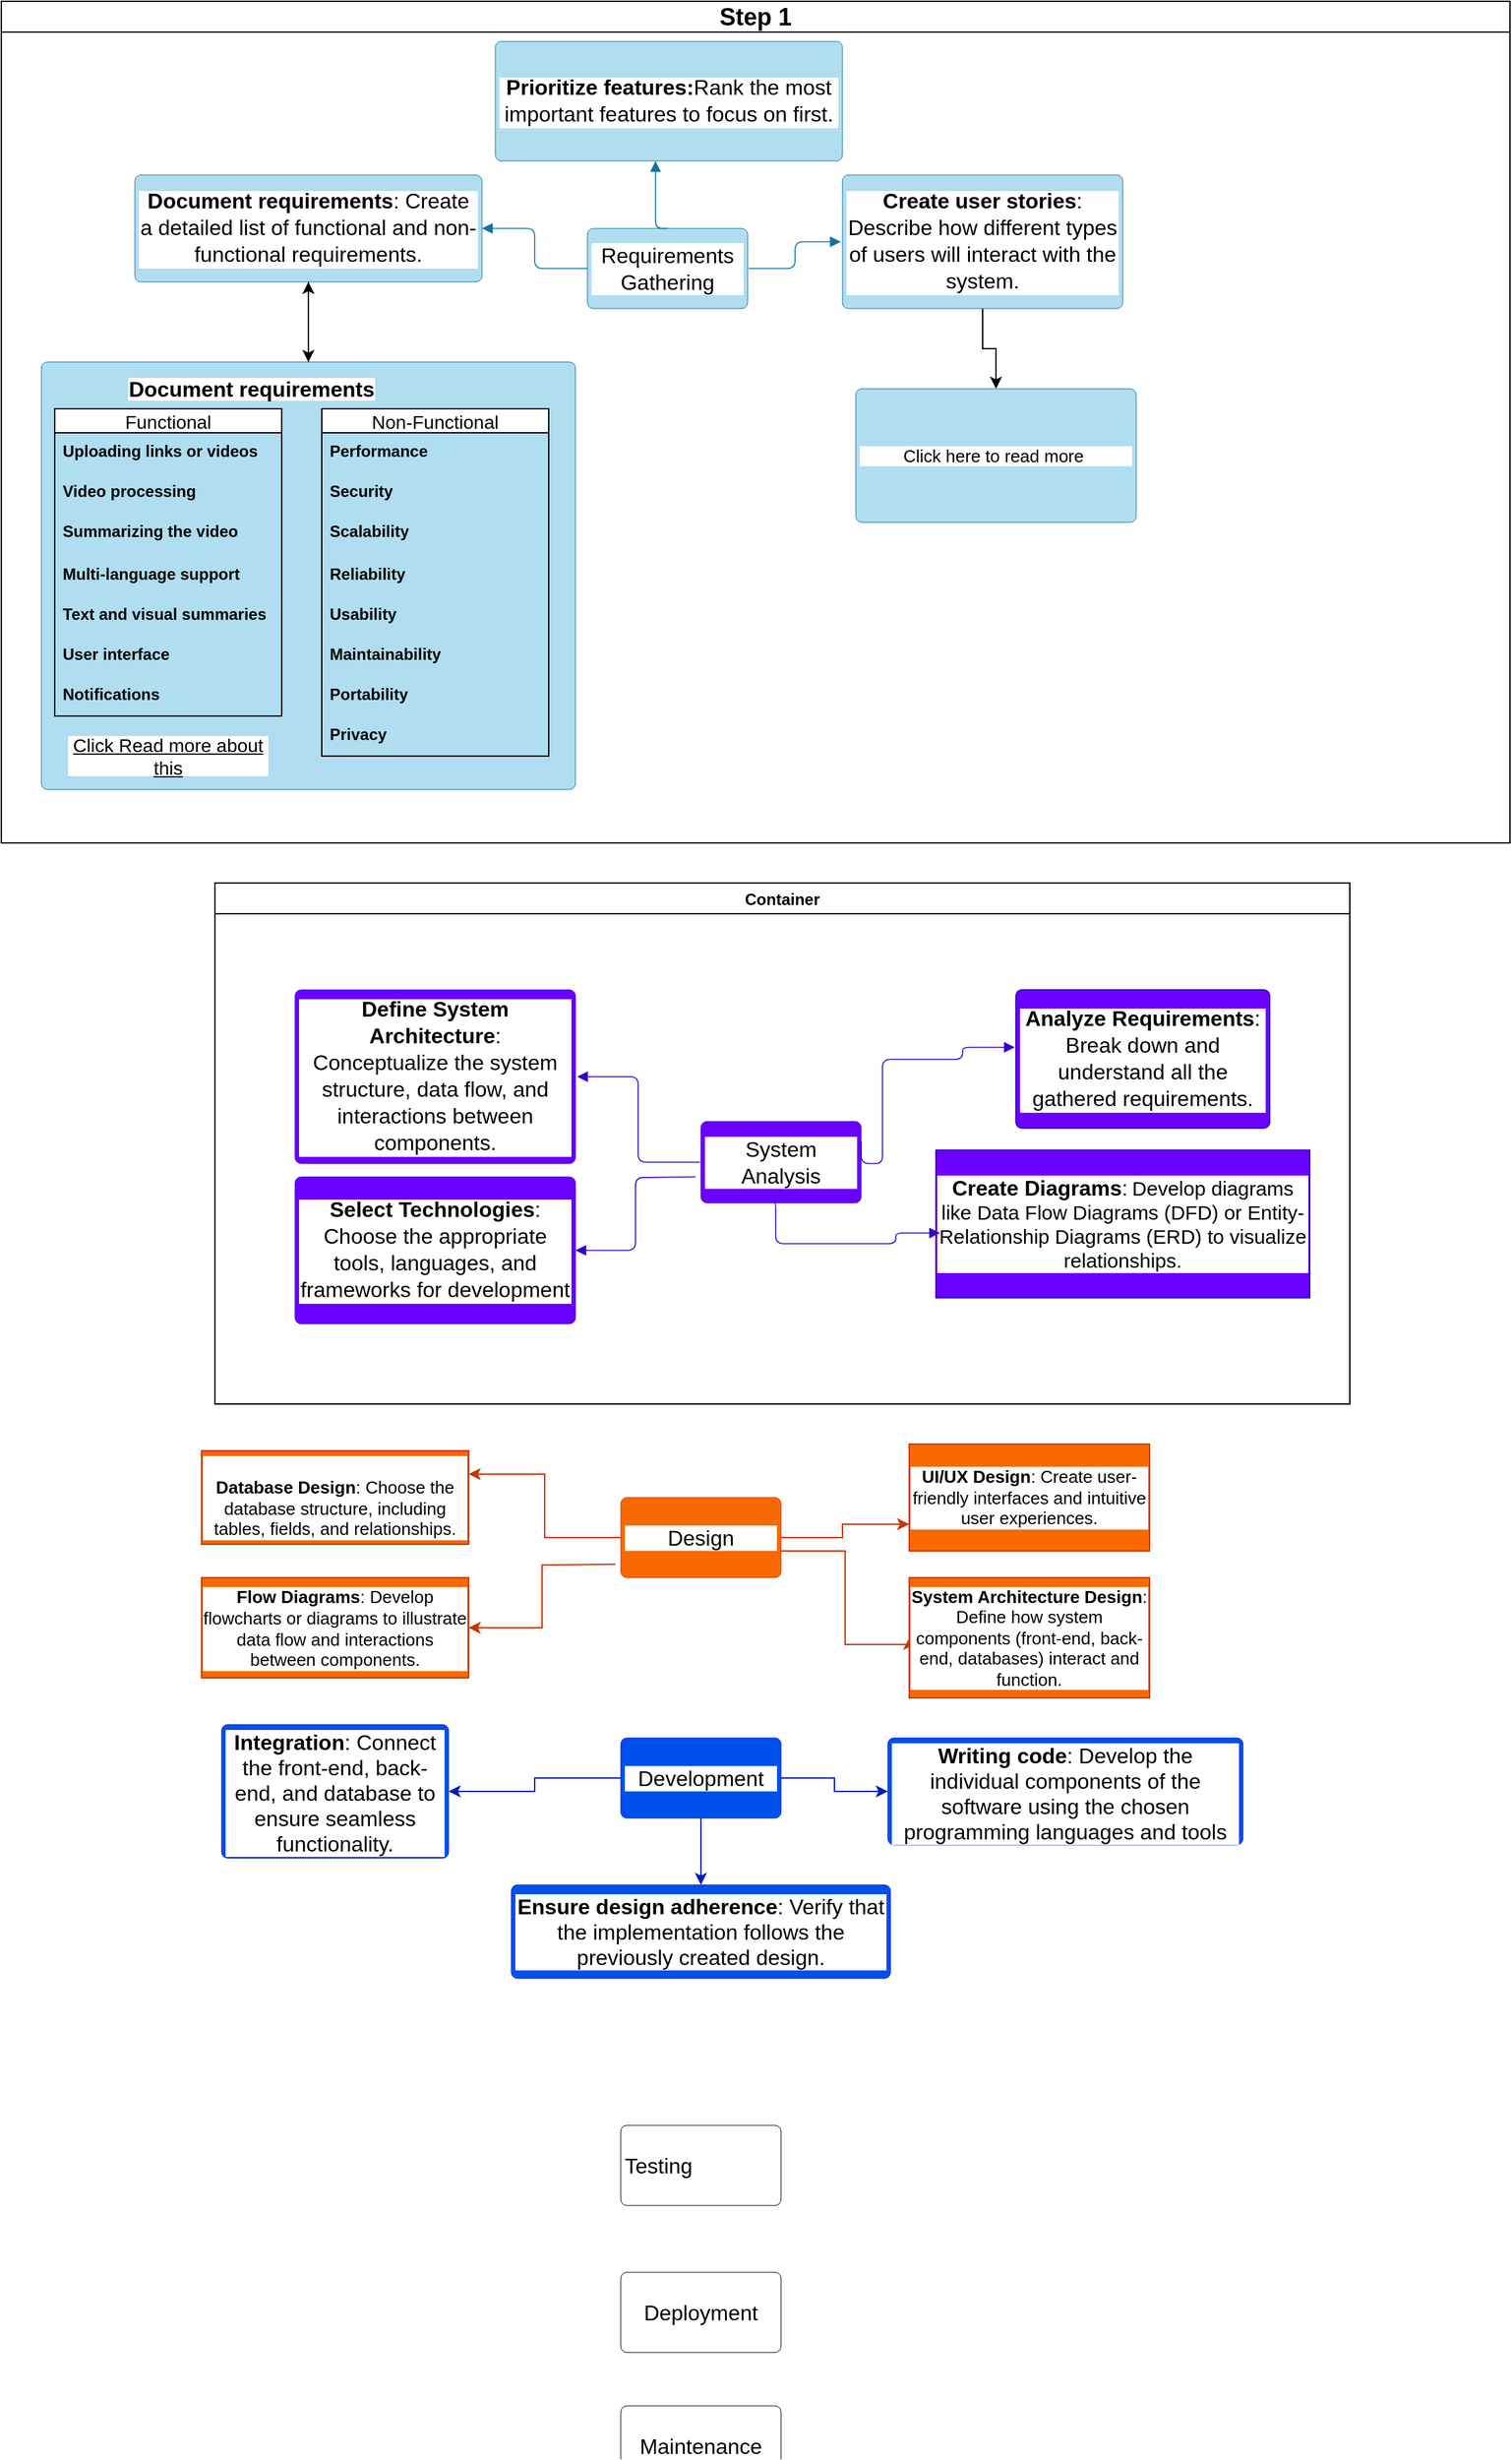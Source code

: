 <mxfile version="24.7.16">
  <diagram name="Page-1" id="OjksU21-kF56GLICyoHV">
    <mxGraphModel dx="1405" dy="2785" grid="1" gridSize="10" guides="1" tooltips="1" connect="1" arrows="1" fold="1" page="1" pageScale="1" pageWidth="850" pageHeight="1100" math="0" shadow="0">
      <root>
        <mxCell id="0" />
        <mxCell id="1" parent="0" />
        <mxCell id="JmRwEgHg82G_SG1-J1jg-32" value="" style="edgeStyle=orthogonalEdgeStyle;rounded=0;orthogonalLoop=1;jettySize=auto;html=1;entryX=0;entryY=0.75;entryDx=0;entryDy=0;fillColor=#fa6800;strokeColor=#C73500;labelBackgroundColor=default;" edge="1" parent="1" source="JmRwEgHg82G_SG1-J1jg-1" target="JmRwEgHg82G_SG1-J1jg-29">
          <mxGeometry relative="1" as="geometry">
            <mxPoint x="824" y="-650" as="targetPoint" />
            <Array as="points">
              <mxPoint x="930" y="-540" />
              <mxPoint x="930" y="-550" />
            </Array>
          </mxGeometry>
        </mxCell>
        <mxCell id="JmRwEgHg82G_SG1-J1jg-35" value="" style="edgeStyle=orthogonalEdgeStyle;rounded=0;orthogonalLoop=1;jettySize=auto;html=1;entryX=0;entryY=0.5;entryDx=0;entryDy=0;fillColor=#fa6800;strokeColor=#C73500;labelBackgroundColor=default;" edge="1" parent="1" source="JmRwEgHg82G_SG1-J1jg-1" target="JmRwEgHg82G_SG1-J1jg-34">
          <mxGeometry relative="1" as="geometry">
            <Array as="points">
              <mxPoint x="932" y="-530" />
              <mxPoint x="932" y="-460" />
            </Array>
          </mxGeometry>
        </mxCell>
        <mxCell id="JmRwEgHg82G_SG1-J1jg-39" value="" style="edgeStyle=orthogonalEdgeStyle;rounded=0;orthogonalLoop=1;jettySize=auto;html=1;entryX=1;entryY=0.25;entryDx=0;entryDy=0;fillColor=#fa6800;strokeColor=#C73500;labelBackgroundColor=default;" edge="1" parent="1" source="JmRwEgHg82G_SG1-J1jg-1" target="JmRwEgHg82G_SG1-J1jg-36">
          <mxGeometry relative="1" as="geometry">
            <mxPoint x="824" y="-650" as="targetPoint" />
          </mxGeometry>
        </mxCell>
        <mxCell id="JmRwEgHg82G_SG1-J1jg-1" value="Design" style="html=1;overflow=block;blockSpacing=1;whiteSpace=wrap;fontSize=16;spacing=3.8;rounded=1;absoluteArcSize=1;arcSize=9;strokeWidth=NaN;lucidId=nY~a-v1Nz4EH;labelBackgroundColor=default;fillColor=#fa6800;fontColor=#000000;strokeColor=#C73500;" vertex="1" parent="1">
          <mxGeometry x="764" y="-570" width="120" height="60" as="geometry" />
        </mxCell>
        <mxCell id="JmRwEgHg82G_SG1-J1jg-42" value="" style="edgeStyle=orthogonalEdgeStyle;rounded=0;orthogonalLoop=1;jettySize=auto;html=1;fillColor=#0050ef;strokeColor=#001DBC;labelBackgroundColor=default;fontColor=default;" edge="1" parent="1" source="JmRwEgHg82G_SG1-J1jg-2" target="JmRwEgHg82G_SG1-J1jg-41">
          <mxGeometry relative="1" as="geometry" />
        </mxCell>
        <mxCell id="JmRwEgHg82G_SG1-J1jg-44" value="" style="edgeStyle=orthogonalEdgeStyle;rounded=0;orthogonalLoop=1;jettySize=auto;html=1;fillColor=#0050ef;strokeColor=#001DBC;labelBackgroundColor=default;fontColor=default;" edge="1" parent="1" source="JmRwEgHg82G_SG1-J1jg-2" target="JmRwEgHg82G_SG1-J1jg-43">
          <mxGeometry relative="1" as="geometry" />
        </mxCell>
        <mxCell id="JmRwEgHg82G_SG1-J1jg-48" value="" style="edgeStyle=orthogonalEdgeStyle;rounded=0;orthogonalLoop=1;jettySize=auto;html=1;fillColor=#0050ef;strokeColor=#001DBC;labelBackgroundColor=default;fontColor=default;" edge="1" parent="1" source="JmRwEgHg82G_SG1-J1jg-2" target="JmRwEgHg82G_SG1-J1jg-3">
          <mxGeometry relative="1" as="geometry" />
        </mxCell>
        <mxCell id="JmRwEgHg82G_SG1-J1jg-2" value="Development" style="html=1;overflow=block;blockSpacing=1;whiteSpace=wrap;fontSize=16;spacing=3.8;rounded=1;absoluteArcSize=1;arcSize=9;strokeWidth=NaN;lucidId=AY~aSb12qtrh;labelBackgroundColor=default;fillColor=#0050ef;fontColor=default;strokeColor=#001DBC;" vertex="1" parent="1">
          <mxGeometry x="764" y="-390" width="120" height="60" as="geometry" />
        </mxCell>
        <mxCell id="JmRwEgHg82G_SG1-J1jg-3" value="&lt;strong&gt;Ensure design adherence&lt;/strong&gt;: Verify that the implementation follows the previously created design." style="html=1;overflow=block;blockSpacing=1;whiteSpace=wrap;fontSize=16;align=center;spacing=3.8;rounded=1;absoluteArcSize=1;arcSize=9;strokeWidth=NaN;lucidId=VY~a8S7SVbYF;labelBackgroundColor=default;fillColor=#0050ef;fontColor=default;strokeColor=#001DBC;" vertex="1" parent="1">
          <mxGeometry x="682" y="-280" width="284" height="70" as="geometry" />
        </mxCell>
        <mxCell id="JmRwEgHg82G_SG1-J1jg-4" value="Deployment" style="html=1;overflow=block;blockSpacing=1;whiteSpace=wrap;fontSize=16;spacing=3.8;rounded=1;absoluteArcSize=1;arcSize=9;strokeWidth=NaN;lucidId=6Y~a-WL6PUzG;labelBackgroundColor=default;" vertex="1" parent="1">
          <mxGeometry x="764" y="10" width="120" height="60" as="geometry" />
        </mxCell>
        <mxCell id="JmRwEgHg82G_SG1-J1jg-7" value="Maintenance" style="html=1;overflow=block;blockSpacing=1;whiteSpace=wrap;fontSize=16;spacing=3.8;rounded=1;absoluteArcSize=1;arcSize=9;strokeWidth=NaN;lucidId=q3~atVY8wk-X;labelBackgroundColor=default;" vertex="1" parent="1">
          <mxGeometry x="764" y="110" width="120" height="60" as="geometry" />
        </mxCell>
        <mxCell id="JmRwEgHg82G_SG1-J1jg-29" value="&lt;font style=&quot;font-size: 13px;&quot;&gt;&lt;strong&gt;UI/UX Design&lt;/strong&gt;: Create user-friendly interfaces and intuitive user experiences.&lt;/font&gt;" style="rounded=0;whiteSpace=wrap;html=1;fillColor=#fa6800;fontColor=#000000;strokeColor=#C73500;labelBackgroundColor=default;" vertex="1" parent="1">
          <mxGeometry x="980" y="-610" width="180" height="80" as="geometry" />
        </mxCell>
        <mxCell id="JmRwEgHg82G_SG1-J1jg-34" value="&lt;font style=&quot;font-size: 13px;&quot;&gt;&lt;strong&gt;System Architecture Design&lt;/strong&gt;: Define how system components (front-end, back-end, databases) interact and function.&lt;/font&gt;" style="rounded=0;whiteSpace=wrap;html=1;fillColor=#fa6800;fontColor=#000000;strokeColor=#C73500;labelBackgroundColor=default;" vertex="1" parent="1">
          <mxGeometry x="980" y="-510" width="180" height="90" as="geometry" />
        </mxCell>
        <mxCell id="JmRwEgHg82G_SG1-J1jg-36" value="&lt;font style=&quot;font-size: 13px;&quot;&gt;&lt;br&gt;&lt;strong&gt;Database Design&lt;/strong&gt;: Choose the database structure, including tables, fields, and relationships.&lt;br&gt;&lt;/font&gt;" style="rounded=0;whiteSpace=wrap;html=1;fillColor=#fa6800;fontColor=#000000;strokeColor=#C73500;labelBackgroundColor=default;" vertex="1" parent="1">
          <mxGeometry x="450" y="-605" width="200" height="70" as="geometry" />
        </mxCell>
        <mxCell id="JmRwEgHg82G_SG1-J1jg-37" value="&lt;font style=&quot;font-size: 13px;&quot;&gt;&lt;strong&gt;Flow Diagrams&lt;/strong&gt;: Develop flowcharts or diagrams to illustrate data flow and interactions between components.&lt;/font&gt;" style="rounded=0;whiteSpace=wrap;html=1;fillColor=#fa6800;fontColor=#000000;strokeColor=#C73500;labelBackgroundColor=default;" vertex="1" parent="1">
          <mxGeometry x="450" y="-510" width="200" height="75" as="geometry" />
        </mxCell>
        <mxCell id="JmRwEgHg82G_SG1-J1jg-40" value="" style="edgeStyle=orthogonalEdgeStyle;rounded=0;orthogonalLoop=1;jettySize=auto;html=1;entryX=1;entryY=0.5;entryDx=0;entryDy=0;fillColor=#fa6800;strokeColor=#C73500;labelBackgroundColor=default;" edge="1" parent="1" target="JmRwEgHg82G_SG1-J1jg-37">
          <mxGeometry relative="1" as="geometry">
            <mxPoint x="760" y="-520" as="sourcePoint" />
            <mxPoint x="834" y="-640" as="targetPoint" />
          </mxGeometry>
        </mxCell>
        <mxCell id="JmRwEgHg82G_SG1-J1jg-41" value="&lt;strong&gt;Writing code&lt;/strong&gt;: Develop the individual components of the software using the chosen programming languages and tools" style="html=1;overflow=block;blockSpacing=1;whiteSpace=wrap;fontSize=16;spacing=3.8;rounded=1;absoluteArcSize=1;arcSize=9;strokeWidth=NaN;lucidId=AY~aSb12qtrh;labelBackgroundColor=default;fillColor=#0050ef;fontColor=default;strokeColor=#001DBC;" vertex="1" parent="1">
          <mxGeometry x="964" y="-390" width="266" height="80" as="geometry" />
        </mxCell>
        <mxCell id="JmRwEgHg82G_SG1-J1jg-43" value="&lt;strong&gt;Integration&lt;/strong&gt;: Connect the front-end, back-end, and database to ensure seamless functionality." style="html=1;overflow=block;blockSpacing=1;whiteSpace=wrap;fontSize=16;spacing=3.8;rounded=1;absoluteArcSize=1;arcSize=9;strokeWidth=NaN;lucidId=AY~aSb12qtrh;labelBackgroundColor=default;fillColor=#0050ef;fontColor=default;strokeColor=#001DBC;" vertex="1" parent="1">
          <mxGeometry x="465" y="-400" width="170" height="100" as="geometry" />
        </mxCell>
        <mxCell id="JmRwEgHg82G_SG1-J1jg-49" value="&#x9;Testing" style="html=1;overflow=block;blockSpacing=1;whiteSpace=wrap;fontSize=16;align=left;spacing=3.8;rounded=1;absoluteArcSize=1;arcSize=9;strokeWidth=NaN;lucidId=VY~a8S7SVbYF;labelBackgroundColor=default;" vertex="1" parent="1">
          <mxGeometry x="764" y="-100" width="120" height="60" as="geometry" />
        </mxCell>
        <mxCell id="JmRwEgHg82G_SG1-J1jg-51" value="&lt;font style=&quot;font-size: 18px;&quot;&gt;Step 1&lt;/font&gt;" style="swimlane;whiteSpace=wrap;html=1;startSize=23;" vertex="1" parent="1">
          <mxGeometry x="300" y="-1690" width="1130" height="630" as="geometry" />
        </mxCell>
        <mxCell id="JmRwEgHg82G_SG1-J1jg-52" value="Requirements Gathering" style="html=1;overflow=block;blockSpacing=1;whiteSpace=wrap;fontSize=16;spacing=3.8;rounded=1;absoluteArcSize=1;arcSize=9;strokeWidth=NaN;lucidId=.1~a0TgRiDyi;labelBackgroundColor=default;fillColor=#b1ddf0;strokeColor=#10739e;" vertex="1" parent="JmRwEgHg82G_SG1-J1jg-51">
          <mxGeometry x="439" y="170" width="120" height="60" as="geometry" />
        </mxCell>
        <mxCell id="JmRwEgHg82G_SG1-J1jg-53" value="" style="html=1;jettySize=18;whiteSpace=wrap;overflow=block;blockSpacing=1;fontSize=13;strokeOpacity=100;strokeWidth=0.8;rounded=1;arcSize=12;edgeStyle=orthogonalEdgeStyle;startArrow=none;endArrow=block;endFill=1;exitX=0.5;exitY=0;lucidId=kLbbJI6P2jtx;labelBackgroundColor=default;exitDx=0;exitDy=0;fillColor=#b1ddf0;strokeColor=#10739e;" edge="1" parent="JmRwEgHg82G_SG1-J1jg-51" source="JmRwEgHg82G_SG1-J1jg-52" target="JmRwEgHg82G_SG1-J1jg-54">
          <mxGeometry width="100" height="100" relative="1" as="geometry">
            <Array as="points">
              <mxPoint x="490" y="150" />
              <mxPoint x="490" y="150" />
            </Array>
            <mxPoint x="623" y="215" as="targetPoint" />
          </mxGeometry>
        </mxCell>
        <mxCell id="JmRwEgHg82G_SG1-J1jg-54" value="&lt;div style=&quot;display: flex; justify-content: center; text-align: center; align-items: baseline; font-size: 0; line-height: 1.25;margin-top: -2px;&quot;&gt;&lt;span&gt;&lt;span style=&quot;font-size:16px;color:#000000;&quot;&gt; &lt;/span&gt;&lt;span style=&quot;font-size:16px;font-weight: bold;&quot;&gt;Prioritize features:&lt;/span&gt;&lt;span style=&quot;font-size:16px;color:#000000;&quot;&gt;Rank the most important features to focus on first.&lt;/span&gt;&lt;/span&gt;&lt;/div&gt;" style="html=1;overflow=block;blockSpacing=1;whiteSpace=wrap;fontSize=13;spacing=3.8;rounded=1;absoluteArcSize=1;arcSize=9;strokeWidth=NaN;lucidId=YLbbNh6ltYQk;labelBackgroundColor=default;fillColor=#b1ddf0;strokeColor=#10739e;" vertex="1" parent="JmRwEgHg82G_SG1-J1jg-51">
          <mxGeometry x="370" y="30" width="260" height="89.5" as="geometry" />
        </mxCell>
        <mxCell id="JmRwEgHg82G_SG1-J1jg-64" value="" style="edgeStyle=orthogonalEdgeStyle;rounded=0;orthogonalLoop=1;jettySize=auto;html=1;" edge="1" parent="JmRwEgHg82G_SG1-J1jg-51" source="JmRwEgHg82G_SG1-J1jg-55" target="JmRwEgHg82G_SG1-J1jg-63">
          <mxGeometry relative="1" as="geometry" />
        </mxCell>
        <mxCell id="JmRwEgHg82G_SG1-J1jg-55" value="&lt;div style=&quot;display: flex; justify-content: center; text-align: center; align-items: baseline; font-size: 0; line-height: 1.25;margin-top: -2px;&quot;&gt;&lt;span&gt;&lt;span style=&quot;font-size:16px;color:#000000;font-weight: bold;&quot;&gt;Document requirements&lt;/span&gt;&lt;span style=&quot;font-size:16px;color:#000000;&quot;&gt;: Create a detailed list of functional and non-functional requirements.&lt;/span&gt;&amp;lt;span style=&quot;font-size:13px;&quot;&amp;gt;Create a detailed list of functional and non-functional requir&lt;/span&gt;&lt;span style=&quot;font-size:16px;color:#000000;&quot;&gt; &lt;/span&gt;&lt;/div&gt;" style="html=1;overflow=block;blockSpacing=1;whiteSpace=wrap;fontSize=13;spacing=3.8;rounded=1;absoluteArcSize=1;arcSize=9;strokeWidth=NaN;lucidId=qMbbH3QFGqCu;labelBackgroundColor=default;fillColor=#b1ddf0;strokeColor=#10739e;" vertex="1" parent="JmRwEgHg82G_SG1-J1jg-51">
          <mxGeometry x="100" y="130" width="260" height="80" as="geometry" />
        </mxCell>
        <mxCell id="JmRwEgHg82G_SG1-J1jg-56" value="" style="html=1;jettySize=18;whiteSpace=wrap;overflow=block;blockSpacing=1;fontSize=13;strokeOpacity=100;strokeWidth=0.8;rounded=1;arcSize=12;edgeStyle=orthogonalEdgeStyle;startArrow=none;endArrow=block;endFill=1;exitX=1.006;exitY=0.5;exitPerimeter=0;entryX=-0.006;entryY=0.5;entryPerimeter=0;lucidId=iNbb8cwzz6Eo;labelBackgroundColor=default;fillColor=#b1ddf0;strokeColor=#10739e;" edge="1" parent="JmRwEgHg82G_SG1-J1jg-51" source="JmRwEgHg82G_SG1-J1jg-52" target="JmRwEgHg82G_SG1-J1jg-57">
          <mxGeometry width="100" height="100" relative="1" as="geometry">
            <Array as="points" />
          </mxGeometry>
        </mxCell>
        <mxCell id="JmRwEgHg82G_SG1-J1jg-101" value="" style="edgeStyle=orthogonalEdgeStyle;rounded=0;orthogonalLoop=1;jettySize=auto;html=1;" edge="1" parent="JmRwEgHg82G_SG1-J1jg-51" source="JmRwEgHg82G_SG1-J1jg-57" target="JmRwEgHg82G_SG1-J1jg-100">
          <mxGeometry relative="1" as="geometry" />
        </mxCell>
        <mxCell id="JmRwEgHg82G_SG1-J1jg-57" value="&lt;div style=&quot;display: flex; justify-content: center; text-align: center; align-items: baseline; font-size: 0; line-height: 1.25;margin-top: -2px;&quot;&gt;&lt;span&gt;&lt;span style=&quot;font-size:16px;color:#000000;font-weight: bold;&quot;&gt;Create user stories&lt;/span&gt;&lt;span style=&quot;font-size:16px;color:#000000;&quot;&gt;: Describe how different types of users will interact with the system.&lt;/span&gt;&lt;/span&gt;&lt;/div&gt;" style="html=1;overflow=block;blockSpacing=1;whiteSpace=wrap;fontSize=13;spacing=3.8;rounded=1;absoluteArcSize=1;arcSize=9;strokeWidth=NaN;lucidId=mNbbeHrmjqc-;labelBackgroundColor=default;fillColor=#b1ddf0;strokeColor=#10739e;" vertex="1" parent="JmRwEgHg82G_SG1-J1jg-51">
          <mxGeometry x="630" y="130" width="210" height="100" as="geometry" />
        </mxCell>
        <mxCell id="JmRwEgHg82G_SG1-J1jg-58" value="" style="html=1;jettySize=18;whiteSpace=wrap;overflow=block;blockSpacing=1;fontSize=13;strokeOpacity=100;strokeWidth=0.8;rounded=1;arcSize=12;edgeStyle=orthogonalEdgeStyle;startArrow=none;endArrow=block;endFill=1;exitX=0;exitY=0.5;entryX=1;entryY=0.5;lucidId=bObb_T.MiFxs;labelBackgroundColor=default;entryDx=0;entryDy=0;exitDx=0;exitDy=0;fillColor=#b1ddf0;strokeColor=#10739e;" edge="1" parent="JmRwEgHg82G_SG1-J1jg-51" source="JmRwEgHg82G_SG1-J1jg-52" target="JmRwEgHg82G_SG1-J1jg-55">
          <mxGeometry width="100" height="100" relative="1" as="geometry">
            <Array as="points" />
          </mxGeometry>
        </mxCell>
        <mxCell id="JmRwEgHg82G_SG1-J1jg-82" value="" style="edgeStyle=orthogonalEdgeStyle;rounded=0;orthogonalLoop=1;jettySize=auto;html=1;" edge="1" parent="JmRwEgHg82G_SG1-J1jg-51" source="JmRwEgHg82G_SG1-J1jg-63" target="JmRwEgHg82G_SG1-J1jg-55">
          <mxGeometry relative="1" as="geometry" />
        </mxCell>
        <mxCell id="JmRwEgHg82G_SG1-J1jg-63" value="&lt;div style=&quot;display: flex; justify-content: center; text-align: center; align-items: baseline; font-size: 0; line-height: 1.25;margin-top: -2px;&quot;&gt;&lt;span&gt;&lt;br&gt;&lt;/span&gt;&lt;span style=&quot;font-size:16px;color:#000000;&quot;&gt; &lt;/span&gt;&lt;/div&gt;" style="html=1;overflow=block;blockSpacing=1;whiteSpace=wrap;fontSize=13;spacing=3.8;rounded=1;absoluteArcSize=1;arcSize=9;strokeWidth=NaN;lucidId=qMbbH3QFGqCu;labelBackgroundColor=default;fillColor=#b1ddf0;strokeColor=#10739e;" vertex="1" parent="JmRwEgHg82G_SG1-J1jg-51">
          <mxGeometry x="30" y="270" width="400" height="320" as="geometry" />
        </mxCell>
        <mxCell id="JmRwEgHg82G_SG1-J1jg-65" value="Functional" style="swimlane;fontStyle=0;childLayout=stackLayout;horizontal=1;startSize=18;horizontalStack=0;resizeParent=1;resizeParentMax=0;resizeLast=0;collapsible=1;marginBottom=0;align=center;fontSize=14;" vertex="1" parent="JmRwEgHg82G_SG1-J1jg-51">
          <mxGeometry x="40" y="305" width="170" height="230" as="geometry">
            <mxRectangle x="40" y="305" width="110" height="30" as="alternateBounds" />
          </mxGeometry>
        </mxCell>
        <mxCell id="JmRwEgHg82G_SG1-J1jg-66" value="&lt;strong&gt;Uploading links or videos&lt;/strong&gt;" style="text;strokeColor=none;fillColor=none;spacingLeft=4;spacingRight=4;overflow=hidden;rotatable=0;points=[[0,0.5],[1,0.5]];portConstraint=eastwest;fontSize=12;whiteSpace=wrap;html=1;" vertex="1" parent="JmRwEgHg82G_SG1-J1jg-65">
          <mxGeometry y="18" width="170" height="30" as="geometry" />
        </mxCell>
        <mxCell id="JmRwEgHg82G_SG1-J1jg-67" value="&lt;b&gt;Video processing&lt;/b&gt;" style="text;strokeColor=none;fillColor=none;spacingLeft=4;spacingRight=4;overflow=hidden;rotatable=0;points=[[0,0.5],[1,0.5]];portConstraint=eastwest;fontSize=12;whiteSpace=wrap;html=1;" vertex="1" parent="JmRwEgHg82G_SG1-J1jg-65">
          <mxGeometry y="48" width="170" height="30" as="geometry" />
        </mxCell>
        <mxCell id="JmRwEgHg82G_SG1-J1jg-68" value="&lt;strong&gt;Summarizing the video&lt;/strong&gt;" style="text;strokeColor=none;fillColor=none;spacingLeft=4;spacingRight=4;overflow=hidden;rotatable=0;points=[[0,0.5],[1,0.5]];portConstraint=eastwest;fontSize=12;whiteSpace=wrap;html=1;" vertex="1" parent="JmRwEgHg82G_SG1-J1jg-65">
          <mxGeometry y="78" width="170" height="32" as="geometry" />
        </mxCell>
        <mxCell id="JmRwEgHg82G_SG1-J1jg-88" value="&lt;b&gt;Multi-language support&lt;/b&gt;" style="text;strokeColor=none;fillColor=none;spacingLeft=4;spacingRight=4;overflow=hidden;rotatable=0;points=[[0,0.5],[1,0.5]];portConstraint=eastwest;fontSize=12;whiteSpace=wrap;html=1;" vertex="1" parent="JmRwEgHg82G_SG1-J1jg-65">
          <mxGeometry y="110" width="170" height="30" as="geometry" />
        </mxCell>
        <mxCell id="JmRwEgHg82G_SG1-J1jg-86" value="&lt;strong&gt;Text and visual summaries&lt;/strong&gt;" style="text;strokeColor=none;fillColor=none;spacingLeft=4;spacingRight=4;overflow=hidden;rotatable=0;points=[[0,0.5],[1,0.5]];portConstraint=eastwest;fontSize=12;whiteSpace=wrap;html=1;" vertex="1" parent="JmRwEgHg82G_SG1-J1jg-65">
          <mxGeometry y="140" width="170" height="30" as="geometry" />
        </mxCell>
        <mxCell id="JmRwEgHg82G_SG1-J1jg-87" value="&lt;strong&gt;User interface&lt;/strong&gt;" style="text;strokeColor=none;fillColor=none;spacingLeft=4;spacingRight=4;overflow=hidden;rotatable=0;points=[[0,0.5],[1,0.5]];portConstraint=eastwest;fontSize=12;whiteSpace=wrap;html=1;" vertex="1" parent="JmRwEgHg82G_SG1-J1jg-65">
          <mxGeometry y="170" width="170" height="30" as="geometry" />
        </mxCell>
        <mxCell id="JmRwEgHg82G_SG1-J1jg-84" value="&lt;b&gt;Notifications&lt;/b&gt;" style="text;strokeColor=none;fillColor=none;spacingLeft=4;spacingRight=4;overflow=hidden;rotatable=0;points=[[0,0.5],[1,0.5]];portConstraint=eastwest;fontSize=12;whiteSpace=wrap;html=1;" vertex="1" parent="JmRwEgHg82G_SG1-J1jg-65">
          <mxGeometry y="200" width="170" height="30" as="geometry" />
        </mxCell>
        <mxCell id="JmRwEgHg82G_SG1-J1jg-83" value="&lt;span style=&quot;font-size: 16px; font-weight: 700; background-color: rgb(255, 255, 255);&quot;&gt;Document requirements&lt;/span&gt;" style="text;html=1;align=center;verticalAlign=middle;whiteSpace=wrap;rounded=0;" vertex="1" parent="JmRwEgHg82G_SG1-J1jg-51">
          <mxGeometry x="60" y="275" width="255" height="30" as="geometry" />
        </mxCell>
        <mxCell id="JmRwEgHg82G_SG1-J1jg-89" value="Non-Functional" style="swimlane;fontStyle=0;childLayout=stackLayout;horizontal=1;startSize=18;horizontalStack=0;resizeParent=1;resizeParentMax=0;resizeLast=0;collapsible=1;marginBottom=0;align=center;fontSize=14;" vertex="1" parent="JmRwEgHg82G_SG1-J1jg-51">
          <mxGeometry x="240" y="305" width="170" height="260" as="geometry">
            <mxRectangle x="240" y="305" width="130" height="30" as="alternateBounds" />
          </mxGeometry>
        </mxCell>
        <mxCell id="JmRwEgHg82G_SG1-J1jg-90" value="&lt;strong&gt;Performance&lt;/strong&gt;" style="text;strokeColor=none;fillColor=none;spacingLeft=4;spacingRight=4;overflow=hidden;rotatable=0;points=[[0,0.5],[1,0.5]];portConstraint=eastwest;fontSize=12;whiteSpace=wrap;html=1;" vertex="1" parent="JmRwEgHg82G_SG1-J1jg-89">
          <mxGeometry y="18" width="170" height="30" as="geometry" />
        </mxCell>
        <mxCell id="JmRwEgHg82G_SG1-J1jg-91" value="&lt;strong&gt;Security&lt;/strong&gt;" style="text;strokeColor=none;fillColor=none;spacingLeft=4;spacingRight=4;overflow=hidden;rotatable=0;points=[[0,0.5],[1,0.5]];portConstraint=eastwest;fontSize=12;whiteSpace=wrap;html=1;" vertex="1" parent="JmRwEgHg82G_SG1-J1jg-89">
          <mxGeometry y="48" width="170" height="30" as="geometry" />
        </mxCell>
        <mxCell id="JmRwEgHg82G_SG1-J1jg-92" value="&lt;strong&gt;Scalability&lt;/strong&gt;" style="text;strokeColor=none;fillColor=none;spacingLeft=4;spacingRight=4;overflow=hidden;rotatable=0;points=[[0,0.5],[1,0.5]];portConstraint=eastwest;fontSize=12;whiteSpace=wrap;html=1;" vertex="1" parent="JmRwEgHg82G_SG1-J1jg-89">
          <mxGeometry y="78" width="170" height="32" as="geometry" />
        </mxCell>
        <mxCell id="JmRwEgHg82G_SG1-J1jg-93" value="&lt;strong&gt;Reliability&lt;/strong&gt;" style="text;strokeColor=none;fillColor=none;spacingLeft=4;spacingRight=4;overflow=hidden;rotatable=0;points=[[0,0.5],[1,0.5]];portConstraint=eastwest;fontSize=12;whiteSpace=wrap;html=1;" vertex="1" parent="JmRwEgHg82G_SG1-J1jg-89">
          <mxGeometry y="110" width="170" height="30" as="geometry" />
        </mxCell>
        <mxCell id="JmRwEgHg82G_SG1-J1jg-94" value="&lt;strong&gt;Usability&lt;/strong&gt;" style="text;strokeColor=none;fillColor=none;spacingLeft=4;spacingRight=4;overflow=hidden;rotatable=0;points=[[0,0.5],[1,0.5]];portConstraint=eastwest;fontSize=12;whiteSpace=wrap;html=1;" vertex="1" parent="JmRwEgHg82G_SG1-J1jg-89">
          <mxGeometry y="140" width="170" height="30" as="geometry" />
        </mxCell>
        <mxCell id="JmRwEgHg82G_SG1-J1jg-97" value="&lt;strong&gt;Maintainability&lt;/strong&gt;" style="text;strokeColor=none;fillColor=none;spacingLeft=4;spacingRight=4;overflow=hidden;rotatable=0;points=[[0,0.5],[1,0.5]];portConstraint=eastwest;fontSize=12;whiteSpace=wrap;html=1;" vertex="1" parent="JmRwEgHg82G_SG1-J1jg-89">
          <mxGeometry y="170" width="170" height="30" as="geometry" />
        </mxCell>
        <mxCell id="JmRwEgHg82G_SG1-J1jg-95" value="&lt;strong&gt;Portability&amp;nbsp;&lt;/strong&gt;" style="text;strokeColor=none;fillColor=none;spacingLeft=4;spacingRight=4;overflow=hidden;rotatable=0;points=[[0,0.5],[1,0.5]];portConstraint=eastwest;fontSize=12;whiteSpace=wrap;html=1;" vertex="1" parent="JmRwEgHg82G_SG1-J1jg-89">
          <mxGeometry y="200" width="170" height="30" as="geometry" />
        </mxCell>
        <mxCell id="JmRwEgHg82G_SG1-J1jg-96" value="&lt;strong&gt;Privacy&lt;/strong&gt;" style="text;strokeColor=none;fillColor=none;spacingLeft=4;spacingRight=4;overflow=hidden;rotatable=0;points=[[0,0.5],[1,0.5]];portConstraint=eastwest;fontSize=12;whiteSpace=wrap;html=1;" vertex="1" parent="JmRwEgHg82G_SG1-J1jg-89">
          <mxGeometry y="230" width="170" height="30" as="geometry" />
        </mxCell>
        <UserObject label="&lt;font style=&quot;font-size: 14px;&quot;&gt;&lt;u&gt;Click Read more about this&lt;/u&gt;&lt;/font&gt;" link="https://docs.google.com/document/d/1GYMyFnKAEZ0dDv6Ty4nNmSNK-7abCRfsDbh7YhiO94w/edit?usp=sharing" linkTarget="_blank" id="JmRwEgHg82G_SG1-J1jg-98">
          <mxCell style="text;html=1;align=center;verticalAlign=middle;whiteSpace=wrap;rounded=0;fillColor=#FFFFFF;" vertex="1" parent="JmRwEgHg82G_SG1-J1jg-51">
            <mxGeometry x="50" y="550" width="150" height="30" as="geometry" />
          </mxCell>
        </UserObject>
        <UserObject label="Click here to read more&amp;nbsp;" link="https://docs.google.com/document/d/1kQtHRwp4ykcHnQpEatVQkxf67ytnUpM3kLFF2caCbfc/edit?usp=sharing" linkTarget="_blank" id="JmRwEgHg82G_SG1-J1jg-100">
          <mxCell style="html=1;overflow=block;blockSpacing=1;whiteSpace=wrap;fontSize=13;spacing=3.8;rounded=1;absoluteArcSize=1;arcSize=9;strokeWidth=NaN;lucidId=mNbbeHrmjqc-;labelBackgroundColor=default;fillColor=#b1ddf0;strokeColor=#10739e;" vertex="1" parent="JmRwEgHg82G_SG1-J1jg-51">
            <mxGeometry x="640" y="290" width="210" height="100" as="geometry" />
          </mxCell>
        </UserObject>
        <mxCell id="JmRwEgHg82G_SG1-J1jg-102" value="Container" style="swimlane;" vertex="1" parent="1">
          <mxGeometry x="460" y="-1030" width="850" height="390" as="geometry" />
        </mxCell>
        <mxCell id="JmRwEgHg82G_SG1-J1jg-6" value="System Analysis" style="html=1;overflow=block;blockSpacing=1;whiteSpace=wrap;fontSize=16;spacing=3.8;rounded=1;absoluteArcSize=1;arcSize=9;strokeWidth=NaN;lucidId=t2~aDKnk3Tje;labelBackgroundColor=default;fillColor=#6a00ff;strokeColor=#3700CC;fontColor=default;" vertex="1" parent="JmRwEgHg82G_SG1-J1jg-102">
          <mxGeometry x="364" y="178.5" width="120" height="61" as="geometry" />
        </mxCell>
        <mxCell id="JmRwEgHg82G_SG1-J1jg-15" value="&lt;div style=&quot;display: flex; justify-content: center; text-align: center; align-items: baseline; font-size: 0; line-height: 1.25;margin-top: -2px;&quot;&gt;&lt;span&gt;&lt;span style=&quot;font-size:16px;font-weight: bold;&quot;&gt;Analyze Requirements&lt;/span&gt;&lt;span style=&quot;font-size:16px;&quot;&gt;: Break down and understand all the gathered requirements.&lt;/span&gt;&lt;/span&gt;&lt;/div&gt;" style="html=1;overflow=block;blockSpacing=1;whiteSpace=wrap;fontSize=13;spacing=3.8;rounded=1;absoluteArcSize=1;arcSize=9;strokeWidth=1;lucidId=uVbbZWx4geT6;labelBackgroundColor=default;fillColor=#6a00ff;strokeColor=#3700CC;fontColor=default;" vertex="1" parent="JmRwEgHg82G_SG1-J1jg-102">
          <mxGeometry x="600" y="80" width="190" height="103.5" as="geometry" />
        </mxCell>
        <mxCell id="JmRwEgHg82G_SG1-J1jg-16" value="" style="html=1;jettySize=18;whiteSpace=wrap;overflow=block;blockSpacing=1;fontSize=13;strokeOpacity=100;strokeWidth=0.8;rounded=1;arcSize=12;edgeStyle=orthogonalEdgeStyle;startArrow=none;endArrow=block;endFill=1;exitX=-0.006;exitY=0.5;exitPerimeter=0;entryX=1.006;entryY=0.5;entryPerimeter=0;lucidId=EVbbu~GAkLtK;labelBackgroundColor=default;fillColor=#6a00ff;strokeColor=#3700CC;fontColor=default;" edge="1" parent="JmRwEgHg82G_SG1-J1jg-102" source="JmRwEgHg82G_SG1-J1jg-6" target="JmRwEgHg82G_SG1-J1jg-17">
          <mxGeometry width="100" height="100" relative="1" as="geometry">
            <Array as="points" />
          </mxGeometry>
        </mxCell>
        <mxCell id="JmRwEgHg82G_SG1-J1jg-17" value="&lt;div style=&quot;display: flex; justify-content: center; text-align: center; align-items: baseline; font-size: 0; line-height: 1.25;margin-top: -2px;&quot;&gt;&lt;span&gt;&lt;span style=&quot;font-size:16px;font-weight: bold;&quot;&gt;Define System Architecture&lt;/span&gt;&lt;span style=&quot;font-size:16px;&quot;&gt;: Conceptualize the system structure, data flow, and interactions between components.&lt;/span&gt;&lt;/span&gt;&lt;/div&gt;" style="html=1;overflow=block;blockSpacing=1;whiteSpace=wrap;fontSize=13;spacing=3.8;rounded=1;absoluteArcSize=1;arcSize=9;strokeWidth=NaN;lucidId=EVbbYgtIqxNd;labelBackgroundColor=default;fillColor=#6a00ff;strokeColor=#3700CC;fontColor=default;" vertex="1" parent="JmRwEgHg82G_SG1-J1jg-102">
          <mxGeometry x="60" y="80" width="210" height="130" as="geometry" />
        </mxCell>
        <mxCell id="JmRwEgHg82G_SG1-J1jg-19" value="&lt;div style=&quot;display: flex; justify-content: center; text-align: center; align-items: baseline; font-size: 0; line-height: 1.25;margin-top: -2px;&quot;&gt;&lt;span&gt;&lt;span style=&quot;font-size:16px;font-weight: bold;&quot;&gt;Select Technologies&lt;/span&gt;&lt;span style=&quot;font-size:16px;&quot;&gt;: Choose the appropriate tools, languages, and frameworks for development&lt;/span&gt;&lt;/span&gt;&lt;/div&gt;" style="html=1;overflow=block;blockSpacing=1;whiteSpace=wrap;fontSize=13;spacing=3.8;rounded=1;absoluteArcSize=1;arcSize=9;strokeWidth=NaN;lucidId=uWbbACUDWX_y;labelBackgroundColor=default;fillColor=#6a00ff;strokeColor=#3700CC;fontColor=default;" vertex="1" parent="JmRwEgHg82G_SG1-J1jg-102">
          <mxGeometry x="60" y="220" width="210" height="110" as="geometry" />
        </mxCell>
        <mxCell id="JmRwEgHg82G_SG1-J1jg-22" value="" style="html=1;jettySize=18;whiteSpace=wrap;overflow=block;blockSpacing=1;fontSize=13;strokeOpacity=100;strokeWidth=0.8;rounded=1;arcSize=12;edgeStyle=orthogonalEdgeStyle;startArrow=none;endArrow=block;endFill=1;entryX=1;entryY=0.5;lucidId=EVbbu~GAkLtK;labelBackgroundColor=default;entryDx=0;entryDy=0;fillColor=#6a00ff;strokeColor=#3700CC;fontColor=default;" edge="1" parent="JmRwEgHg82G_SG1-J1jg-102" target="JmRwEgHg82G_SG1-J1jg-19">
          <mxGeometry width="100" height="100" relative="1" as="geometry">
            <Array as="points" />
            <mxPoint x="360" y="220" as="sourcePoint" />
            <mxPoint x="240" y="210" as="targetPoint" />
          </mxGeometry>
        </mxCell>
        <mxCell id="JmRwEgHg82G_SG1-J1jg-25" value="&lt;font style=&quot;font-size: 16px;&quot;&gt;&lt;strong&gt;Create Diagrams&lt;/strong&gt;:&lt;/font&gt; &lt;font style=&quot;font-size: 15px;&quot;&gt;Develop diagrams like Data Flow Diagrams (DFD) or Entity-Relationship Diagrams (ERD) to visualize relationships.&lt;/font&gt;" style="rounded=0;whiteSpace=wrap;html=1;fillColor=#6a00ff;strokeColor=#3700CC;labelBackgroundColor=default;fontColor=default;" vertex="1" parent="JmRwEgHg82G_SG1-J1jg-102">
          <mxGeometry x="540" y="200" width="280" height="110.5" as="geometry" />
        </mxCell>
        <mxCell id="JmRwEgHg82G_SG1-J1jg-27" value="" style="html=1;jettySize=18;whiteSpace=wrap;overflow=block;blockSpacing=1;fontSize=13;strokeOpacity=100;strokeWidth=0.8;rounded=1;arcSize=12;edgeStyle=orthogonalEdgeStyle;startArrow=none;endArrow=block;endFill=1;lucidId=uVbbrpP7aTMt;labelBackgroundColor=default;fillColor=#6a00ff;strokeColor=#3700CC;entryX=0.011;entryY=0.561;entryDx=0;entryDy=0;entryPerimeter=0;fontColor=default;" edge="1" parent="JmRwEgHg82G_SG1-J1jg-102" target="JmRwEgHg82G_SG1-J1jg-25">
          <mxGeometry width="100" height="100" relative="1" as="geometry">
            <Array as="points">
              <mxPoint x="420" y="239" />
              <mxPoint x="420" y="270" />
              <mxPoint x="510" y="270" />
              <mxPoint x="510" y="262" />
            </Array>
            <mxPoint x="418" y="239" as="sourcePoint" />
            <mxPoint x="509.5" y="284.75" as="targetPoint" />
          </mxGeometry>
        </mxCell>
        <mxCell id="JmRwEgHg82G_SG1-J1jg-28" value="" style="html=1;jettySize=18;whiteSpace=wrap;overflow=block;blockSpacing=1;fontSize=13;strokeOpacity=100;strokeWidth=0.8;rounded=1;arcSize=12;edgeStyle=orthogonalEdgeStyle;startArrow=none;endArrow=block;endFill=1;lucidId=iNbb8cwzz6Eo;labelBackgroundColor=default;exitX=1;exitY=0.25;exitDx=0;exitDy=0;fillColor=#6a00ff;strokeColor=#3700CC;entryX=-0.005;entryY=0.406;entryDx=0;entryDy=0;entryPerimeter=0;fontColor=default;" edge="1" parent="JmRwEgHg82G_SG1-J1jg-102" source="JmRwEgHg82G_SG1-J1jg-6" target="JmRwEgHg82G_SG1-J1jg-15">
          <mxGeometry width="100" height="100" relative="1" as="geometry">
            <Array as="points">
              <mxPoint x="484" y="210" />
              <mxPoint x="500" y="210" />
              <mxPoint x="500" y="132" />
              <mxPoint x="560" y="132" />
              <mxPoint x="560" y="123" />
            </Array>
            <mxPoint x="480" y="220" as="sourcePoint" />
            <mxPoint x="530" y="123" as="targetPoint" />
          </mxGeometry>
        </mxCell>
      </root>
    </mxGraphModel>
  </diagram>
</mxfile>
